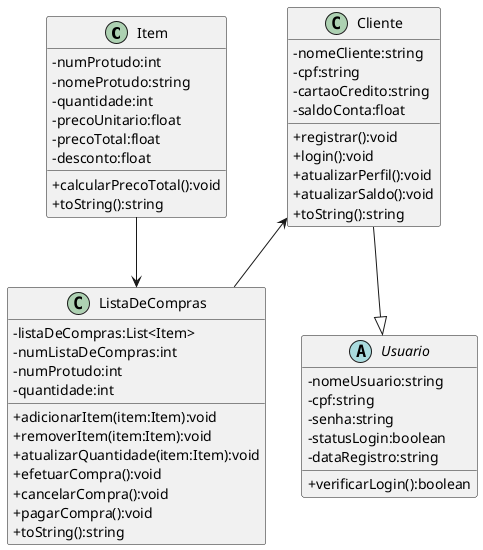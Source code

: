 @startuml diagrama
skinparam ClassAttributeIconSize 0

class Item{
  -numProtudo:int
  -nomeProtudo:string
  -quantidade:int
  -precoUnitario:float
  -precoTotal:float
  -desconto:float

  +calcularPrecoTotal():void
  +toString():string
} 

class Cliente{
  -nomeCliente:string
  -cpf:string
  -cartaoCredito:string
  -saldoConta:float

  +registrar():void
  +login():void
  +atualizarPerfil():void
  +atualizarSaldo():void
  +toString():string
}

abstract class Usuario{
  -nomeUsuario:string
  -cpf:string
  -senha:string
  -statusLogin:boolean
  -dataRegistro:string

  +verificarLogin():boolean
}

class ListaDeCompras{
  -listaDeCompras:List<Item>
  -numListaDeCompras:int
  -numProtudo:int
  -quantidade:int

  +adicionarItem(item:Item):void
  +removerItem(item:Item):void
  +atualizarQuantidade(item:Item):void
  +efetuarCompra():void
  +cancelarCompra():void
  +pagarCompra():void
  +toString():string
}

Item --> ListaDeCompras 
Cliente <-- ListaDeCompras
Cliente --|> Usuario

@enduml